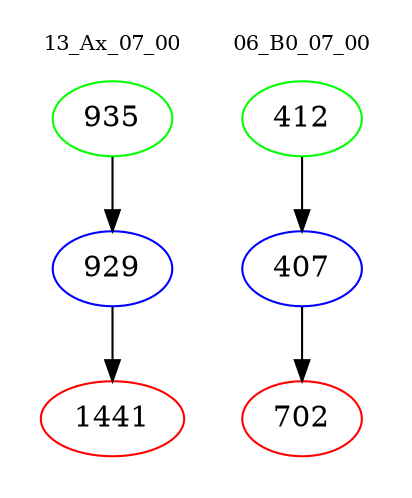digraph{
subgraph cluster_0 {
color = white
label = "13_Ax_07_00";
fontsize=10;
T0_935 [label="935", color="green"]
T0_935 -> T0_929 [color="black"]
T0_929 [label="929", color="blue"]
T0_929 -> T0_1441 [color="black"]
T0_1441 [label="1441", color="red"]
}
subgraph cluster_1 {
color = white
label = "06_B0_07_00";
fontsize=10;
T1_412 [label="412", color="green"]
T1_412 -> T1_407 [color="black"]
T1_407 [label="407", color="blue"]
T1_407 -> T1_702 [color="black"]
T1_702 [label="702", color="red"]
}
}
